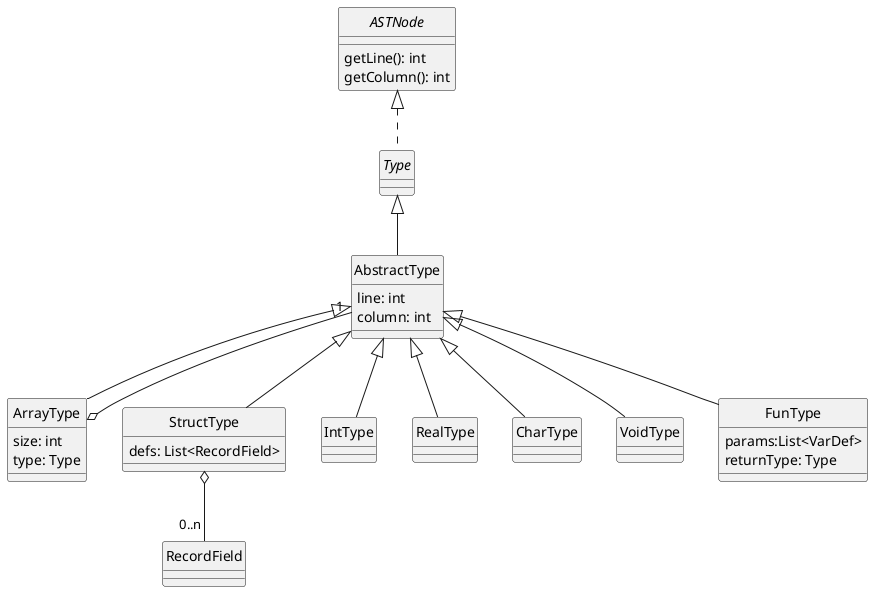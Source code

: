 @startuml Types
skinparam style strictuml
skinparam monochrome true

interface ASTNode {
    getLine(): int
    getColumn(): int
}

interface Type

class AbstractType {
    line: int
    column: int
}

ASTNode <|.. Type

ArrayType o-- "1" AbstractType
StructType o-- "0..n" RecordField

class ArrayType {
size: int
    type: Type
}
class StructType {
    defs: List<RecordField>
}

class IntType
class RealType
class CharType
class VoidType
class FunType {
    params:List<VarDef>
    returnType: Type
}

Type <|-- AbstractType

AbstractType <|-- ArrayType
AbstractType <|-- StructType
AbstractType <|-- FunType

AbstractType <|-- IntType
AbstractType <|-- RealType
AbstractType <|-- CharType
AbstractType <|-- VoidType


@enduml
